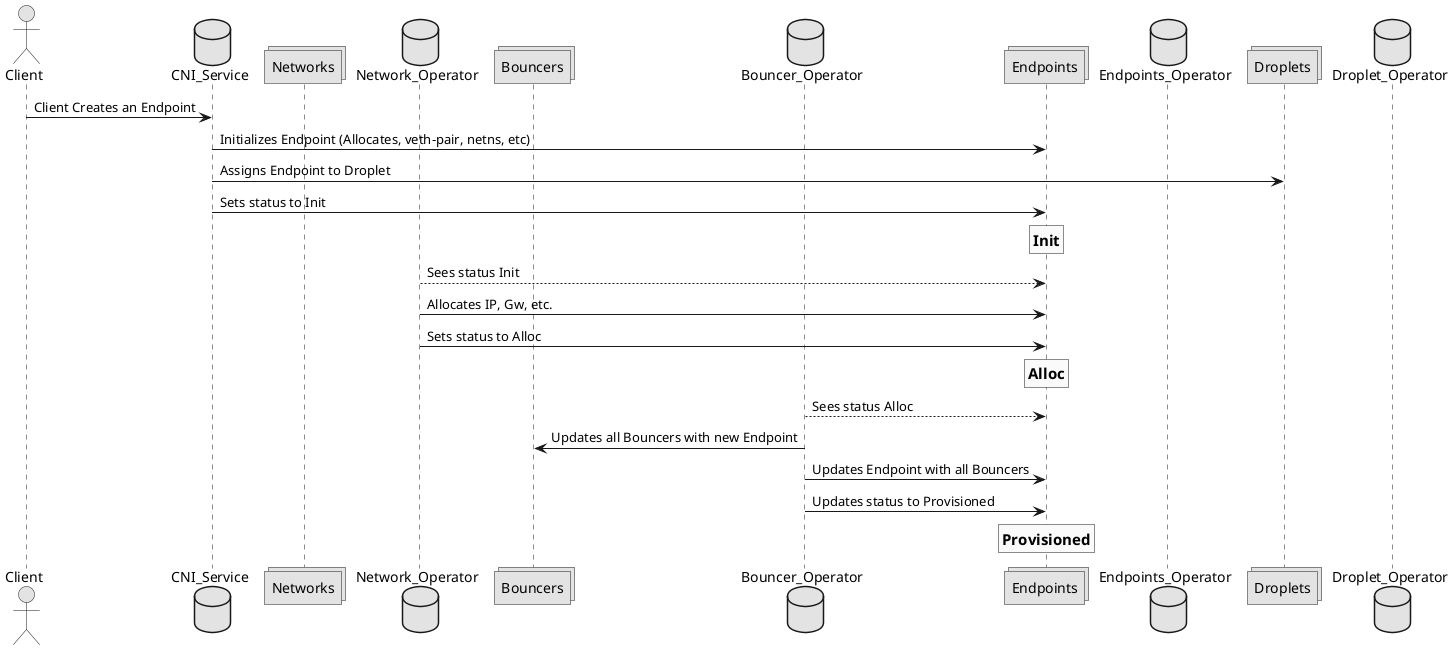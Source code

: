 @startuml

skinparam monochrome true

actor Client
database CNI_Service
collections Networks
database Network_Operator
collections Bouncers
database Bouncer_Operator
collections Endpoints
database Endpoints_Operator
collections Droplets
database Droplet_Operator


Client -> CNI_Service: Client Creates an Endpoint
CNI_Service -> Endpoints: Initializes Endpoint (Allocates, veth-pair, netns, etc)
CNI_Service -> Droplets: Assigns Endpoint to Droplet
CNI_Service -> Endpoints: Sets status to Init
rnote over Endpoints: ==Init
Network_Operator --> Endpoints: Sees status Init
Network_Operator -> Endpoints: Allocates IP, Gw, etc.
Network_Operator -> Endpoints: Sets status to Alloc
rnote over Endpoints: ==Alloc
Bouncer_Operator --> Endpoints: Sees status Alloc
Bouncer_Operator -> Bouncers: Updates all Bouncers with new Endpoint
Bouncer_Operator -> Endpoints: Updates Endpoint with all Bouncers
Bouncer_Operator -> Endpoints: Updates status to Provisioned
rnote over Endpoints: ==Provisioned


@enduml
